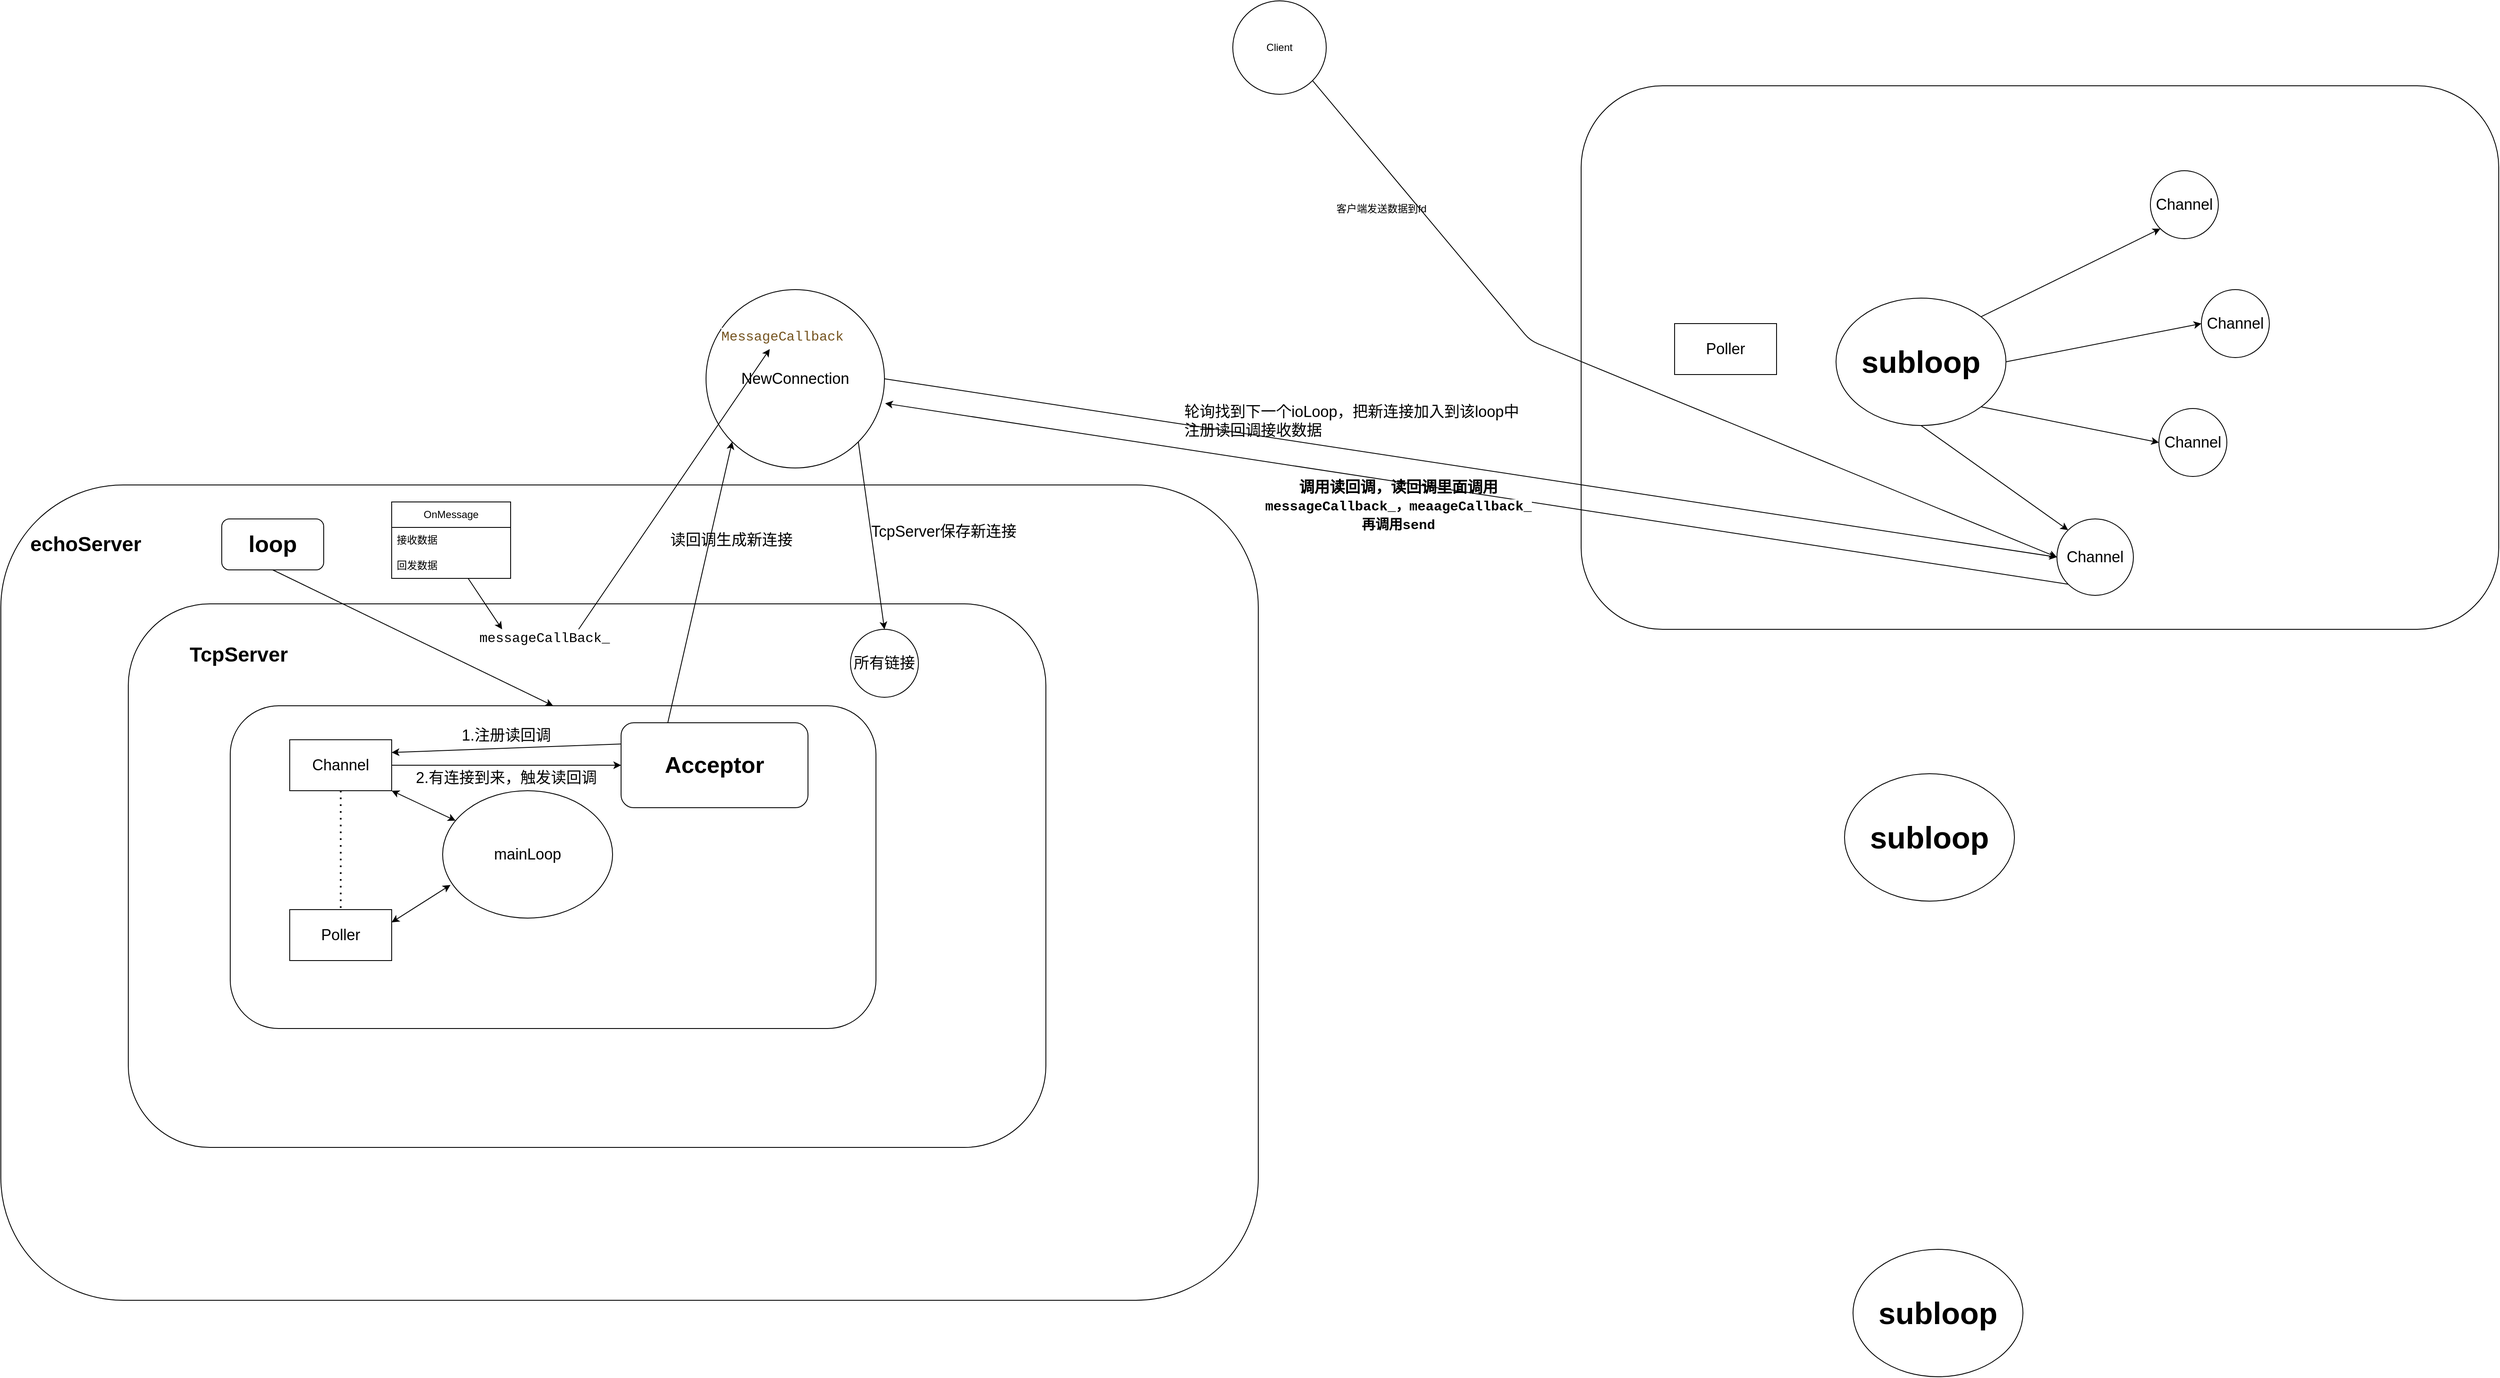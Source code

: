 <mxfile>
    <diagram id="GKJI6IiCjOga6hqEYsiZ" name="Page-1">
        <mxGraphModel dx="495" dy="579" grid="1" gridSize="10" guides="1" tooltips="1" connect="1" arrows="1" fold="1" page="1" pageScale="1" pageWidth="4681" pageHeight="3300" math="0" shadow="0">
            <root>
                <mxCell id="0"/>
                <mxCell id="1" parent="0"/>
                <mxCell id="39" value="&lt;h1&gt;&lt;br&gt;&lt;/h1&gt;" style="rounded=1;whiteSpace=wrap;html=1;fontSize=18;" parent="1" vertex="1">
                    <mxGeometry x="2190" y="240" width="1080" height="640" as="geometry"/>
                </mxCell>
                <mxCell id="7" value="" style="rounded=1;whiteSpace=wrap;html=1;" parent="1" vertex="1">
                    <mxGeometry x="330" y="710" width="1480" height="960" as="geometry"/>
                </mxCell>
                <mxCell id="8" value="&lt;h1&gt;echoServer&lt;/h1&gt;" style="text;html=1;strokeColor=none;fillColor=none;align=center;verticalAlign=middle;whiteSpace=wrap;rounded=0;" parent="1" vertex="1">
                    <mxGeometry x="360" y="760" width="140" height="40" as="geometry"/>
                </mxCell>
                <mxCell id="14" value="&lt;h1&gt;&lt;br&gt;&lt;/h1&gt;" style="rounded=1;whiteSpace=wrap;html=1;fontSize=18;" parent="1" vertex="1">
                    <mxGeometry x="480" y="850" width="1080" height="640" as="geometry"/>
                </mxCell>
                <mxCell id="17" value="&lt;h1&gt;TcpServer&lt;/h1&gt;" style="text;html=1;strokeColor=none;fillColor=none;align=center;verticalAlign=middle;whiteSpace=wrap;rounded=0;" parent="1" vertex="1">
                    <mxGeometry x="540" y="890" width="140" height="40" as="geometry"/>
                </mxCell>
                <mxCell id="20" style="edgeStyle=none;html=1;exitX=0.5;exitY=1;exitDx=0;exitDy=0;entryX=0.5;entryY=0;entryDx=0;entryDy=0;fontSize=18;" parent="1" source="18" target="19" edge="1">
                    <mxGeometry relative="1" as="geometry"/>
                </mxCell>
                <mxCell id="18" value="&lt;h2&gt;loop&lt;/h2&gt;" style="rounded=1;whiteSpace=wrap;html=1;fontSize=18;" parent="1" vertex="1">
                    <mxGeometry x="590" y="750" width="120" height="60" as="geometry"/>
                </mxCell>
                <mxCell id="19" value="&lt;h2&gt;&lt;br&gt;&lt;/h2&gt;" style="rounded=1;whiteSpace=wrap;html=1;fontSize=18;" parent="1" vertex="1">
                    <mxGeometry x="600" y="970" width="760" height="380" as="geometry"/>
                </mxCell>
                <mxCell id="30" style="edgeStyle=none;html=1;exitX=0;exitY=0.25;exitDx=0;exitDy=0;entryX=1;entryY=0.25;entryDx=0;entryDy=0;fontSize=18;" parent="1" source="21" target="23" edge="1">
                    <mxGeometry relative="1" as="geometry"/>
                </mxCell>
                <mxCell id="21" value="&lt;h2&gt;Acceptor&lt;/h2&gt;" style="rounded=1;whiteSpace=wrap;html=1;fontSize=18;" parent="1" vertex="1">
                    <mxGeometry x="1060" y="990" width="220" height="100" as="geometry"/>
                </mxCell>
                <mxCell id="23" value="&lt;font style=&quot;font-size: 18px;&quot;&gt;Channel&lt;/font&gt;" style="rounded=0;whiteSpace=wrap;html=1;" parent="1" vertex="1">
                    <mxGeometry x="670" y="1010" width="120" height="60" as="geometry"/>
                </mxCell>
                <mxCell id="24" value="&lt;font style=&quot;font-size: 18px;&quot;&gt;Poller&lt;/font&gt;" style="rounded=0;whiteSpace=wrap;html=1;" parent="1" vertex="1">
                    <mxGeometry x="670" y="1210" width="120" height="60" as="geometry"/>
                </mxCell>
                <mxCell id="26" value="mainLoop" style="ellipse;whiteSpace=wrap;html=1;fontSize=18;" parent="1" vertex="1">
                    <mxGeometry x="850" y="1070" width="200" height="150" as="geometry"/>
                </mxCell>
                <mxCell id="27" value="" style="endArrow=classic;startArrow=classic;html=1;fontSize=18;exitX=1;exitY=1;exitDx=0;exitDy=0;" parent="1" source="23" target="26" edge="1">
                    <mxGeometry width="50" height="50" relative="1" as="geometry">
                        <mxPoint x="920" y="1160" as="sourcePoint"/>
                        <mxPoint x="970" y="1110" as="targetPoint"/>
                    </mxGeometry>
                </mxCell>
                <mxCell id="28" value="" style="endArrow=classic;startArrow=classic;html=1;fontSize=18;exitX=1;exitY=0.25;exitDx=0;exitDy=0;entryX=0.046;entryY=0.74;entryDx=0;entryDy=0;entryPerimeter=0;" parent="1" source="24" target="26" edge="1">
                    <mxGeometry width="50" height="50" relative="1" as="geometry">
                        <mxPoint x="920" y="1160" as="sourcePoint"/>
                        <mxPoint x="970" y="1110" as="targetPoint"/>
                    </mxGeometry>
                </mxCell>
                <mxCell id="31" value="1.注册读回调" style="text;html=1;strokeColor=none;fillColor=none;align=center;verticalAlign=middle;whiteSpace=wrap;rounded=0;fontSize=18;" parent="1" vertex="1">
                    <mxGeometry x="850" y="990" width="150" height="30" as="geometry"/>
                </mxCell>
                <mxCell id="32" value="" style="endArrow=none;dashed=1;html=1;dashPattern=1 3;strokeWidth=2;fontSize=18;exitX=0.5;exitY=1;exitDx=0;exitDy=0;entryX=0.5;entryY=0;entryDx=0;entryDy=0;" parent="1" source="23" target="24" edge="1">
                    <mxGeometry width="50" height="50" relative="1" as="geometry">
                        <mxPoint x="920" y="1070" as="sourcePoint"/>
                        <mxPoint x="970" y="1020" as="targetPoint"/>
                    </mxGeometry>
                </mxCell>
                <mxCell id="34" value="2.有连接到来，触发读回调" style="text;html=1;strokeColor=none;fillColor=none;align=center;verticalAlign=middle;whiteSpace=wrap;rounded=0;fontSize=18;" parent="1" vertex="1">
                    <mxGeometry x="810" y="1040" width="230" height="30" as="geometry"/>
                </mxCell>
                <mxCell id="35" value="" style="endArrow=classic;html=1;fontSize=18;exitX=1;exitY=0.5;exitDx=0;exitDy=0;entryX=0;entryY=0.5;entryDx=0;entryDy=0;" parent="1" source="23" target="21" edge="1">
                    <mxGeometry width="50" height="50" relative="1" as="geometry">
                        <mxPoint x="920" y="1020" as="sourcePoint"/>
                        <mxPoint x="970" y="970" as="targetPoint"/>
                    </mxGeometry>
                </mxCell>
                <mxCell id="60" style="edgeStyle=none;html=1;exitX=1;exitY=0;exitDx=0;exitDy=0;entryX=0;entryY=1;entryDx=0;entryDy=0;fontSize=18;" parent="1" source="36" target="56" edge="1">
                    <mxGeometry relative="1" as="geometry"/>
                </mxCell>
                <mxCell id="61" style="edgeStyle=none;html=1;exitX=1;exitY=0.5;exitDx=0;exitDy=0;entryX=0;entryY=0.5;entryDx=0;entryDy=0;fontSize=18;" parent="1" source="36" target="57" edge="1">
                    <mxGeometry relative="1" as="geometry"/>
                </mxCell>
                <mxCell id="62" style="edgeStyle=none;html=1;exitX=1;exitY=1;exitDx=0;exitDy=0;entryX=0;entryY=0.5;entryDx=0;entryDy=0;fontSize=18;" parent="1" source="36" target="58" edge="1">
                    <mxGeometry relative="1" as="geometry"/>
                </mxCell>
                <mxCell id="63" style="edgeStyle=none;html=1;exitX=0.5;exitY=1;exitDx=0;exitDy=0;entryX=0;entryY=0;entryDx=0;entryDy=0;fontSize=18;" parent="1" source="36" target="59" edge="1">
                    <mxGeometry relative="1" as="geometry"/>
                </mxCell>
                <mxCell id="36" value="&lt;h1&gt;subloop&lt;/h1&gt;" style="ellipse;whiteSpace=wrap;html=1;fontSize=18;" parent="1" vertex="1">
                    <mxGeometry x="2490" y="490" width="200" height="150" as="geometry"/>
                </mxCell>
                <mxCell id="37" value="&lt;h1&gt;subloop&lt;/h1&gt;" style="ellipse;whiteSpace=wrap;html=1;fontSize=18;" parent="1" vertex="1">
                    <mxGeometry x="2500" y="1050" width="200" height="150" as="geometry"/>
                </mxCell>
                <mxCell id="38" value="&lt;h1&gt;subloop&lt;/h1&gt;" style="ellipse;whiteSpace=wrap;html=1;fontSize=18;" parent="1" vertex="1">
                    <mxGeometry x="2510" y="1610" width="200" height="150" as="geometry"/>
                </mxCell>
                <mxCell id="40" value="所有链接" style="ellipse;whiteSpace=wrap;html=1;aspect=fixed;fontSize=18;" parent="1" vertex="1">
                    <mxGeometry x="1330" y="880" width="80" height="80" as="geometry"/>
                </mxCell>
                <mxCell id="47" style="edgeStyle=none;html=1;exitX=1;exitY=1;exitDx=0;exitDy=0;entryX=0.5;entryY=0;entryDx=0;entryDy=0;fontSize=18;" parent="1" source="44" target="40" edge="1">
                    <mxGeometry relative="1" as="geometry"/>
                </mxCell>
                <mxCell id="77" style="edgeStyle=none;html=1;exitX=1;exitY=0.5;exitDx=0;exitDy=0;entryX=0;entryY=0.5;entryDx=0;entryDy=0;" parent="1" source="44" target="59" edge="1">
                    <mxGeometry relative="1" as="geometry"/>
                </mxCell>
                <mxCell id="44" value="NewConnection" style="ellipse;whiteSpace=wrap;html=1;aspect=fixed;fontSize=18;" parent="1" vertex="1">
                    <mxGeometry x="1160" y="480" width="210" height="210" as="geometry"/>
                </mxCell>
                <mxCell id="45" value="" style="endArrow=classic;html=1;fontSize=18;exitX=0.25;exitY=0;exitDx=0;exitDy=0;entryX=0;entryY=1;entryDx=0;entryDy=0;" parent="1" source="21" target="44" edge="1">
                    <mxGeometry width="50" height="50" relative="1" as="geometry">
                        <mxPoint x="1260" y="940" as="sourcePoint"/>
                        <mxPoint x="1310" y="890" as="targetPoint"/>
                    </mxGeometry>
                </mxCell>
                <mxCell id="46" value="读回调生成新连接" style="text;html=1;strokeColor=none;fillColor=none;align=center;verticalAlign=middle;whiteSpace=wrap;rounded=0;fontSize=18;" parent="1" vertex="1">
                    <mxGeometry x="1040" y="760" width="300" height="30" as="geometry"/>
                </mxCell>
                <mxCell id="48" value="TcpServer保存新连接" style="text;html=1;strokeColor=none;fillColor=none;align=center;verticalAlign=middle;whiteSpace=wrap;rounded=0;fontSize=18;" parent="1" vertex="1">
                    <mxGeometry x="1340" y="750" width="200" height="30" as="geometry"/>
                </mxCell>
                <mxCell id="49" value="&lt;div style=&quot;text-align: left;&quot;&gt;&lt;span style=&quot;background-color: initial;&quot;&gt;轮询找到下一个ioLoop，把新连接加入到该loop中&lt;/span&gt;&lt;/div&gt;&lt;div style=&quot;text-align: left;&quot;&gt;&lt;span style=&quot;background-color: initial;&quot;&gt;注册读回调接收数据&lt;/span&gt;&lt;/div&gt;" style="text;html=1;strokeColor=none;fillColor=none;align=center;verticalAlign=middle;whiteSpace=wrap;rounded=0;fontSize=18;" parent="1" vertex="1">
                    <mxGeometry x="1710" y="620" width="420" height="30" as="geometry"/>
                </mxCell>
                <mxCell id="54" value="&lt;font style=&quot;font-size: 18px;&quot;&gt;Poller&lt;/font&gt;" style="rounded=0;whiteSpace=wrap;html=1;" parent="1" vertex="1">
                    <mxGeometry x="2300" y="520" width="120" height="60" as="geometry"/>
                </mxCell>
                <mxCell id="56" value="Channel" style="ellipse;whiteSpace=wrap;html=1;aspect=fixed;fontSize=18;" parent="1" vertex="1">
                    <mxGeometry x="2860" y="340" width="80" height="80" as="geometry"/>
                </mxCell>
                <mxCell id="57" value="Channel" style="ellipse;whiteSpace=wrap;html=1;aspect=fixed;fontSize=18;" parent="1" vertex="1">
                    <mxGeometry x="2920" y="480" width="80" height="80" as="geometry"/>
                </mxCell>
                <mxCell id="58" value="Channel" style="ellipse;whiteSpace=wrap;html=1;aspect=fixed;fontSize=18;" parent="1" vertex="1">
                    <mxGeometry x="2870" y="620" width="80" height="80" as="geometry"/>
                </mxCell>
                <mxCell id="81" style="edgeStyle=none;html=1;exitX=0;exitY=1;exitDx=0;exitDy=0;entryX=1.004;entryY=0.638;entryDx=0;entryDy=0;entryPerimeter=0;" parent="1" source="59" target="44" edge="1">
                    <mxGeometry relative="1" as="geometry"/>
                </mxCell>
                <mxCell id="59" value="Channel" style="ellipse;whiteSpace=wrap;html=1;aspect=fixed;fontSize=18;" parent="1" vertex="1">
                    <mxGeometry x="2750" y="750" width="90" height="90" as="geometry"/>
                </mxCell>
                <mxCell id="65" value="OnMessage" style="swimlane;fontStyle=0;childLayout=stackLayout;horizontal=1;startSize=30;horizontalStack=0;resizeParent=1;resizeParentMax=0;resizeLast=0;collapsible=1;marginBottom=0;whiteSpace=wrap;html=1;" parent="1" vertex="1">
                    <mxGeometry x="790" y="730" width="140" height="90" as="geometry"/>
                </mxCell>
                <mxCell id="66" value="接收数据" style="text;strokeColor=none;fillColor=none;align=left;verticalAlign=middle;spacingLeft=4;spacingRight=4;overflow=hidden;points=[[0,0.5],[1,0.5]];portConstraint=eastwest;rotatable=0;whiteSpace=wrap;html=1;" parent="65" vertex="1">
                    <mxGeometry y="30" width="140" height="30" as="geometry"/>
                </mxCell>
                <mxCell id="67" value="回发数据" style="text;strokeColor=none;fillColor=none;align=left;verticalAlign=middle;spacingLeft=4;spacingRight=4;overflow=hidden;points=[[0,0.5],[1,0.5]];portConstraint=eastwest;rotatable=0;whiteSpace=wrap;html=1;" parent="65" vertex="1">
                    <mxGeometry y="60" width="140" height="30" as="geometry"/>
                </mxCell>
                <mxCell id="75" style="edgeStyle=none;html=1;exitX=0.75;exitY=0;exitDx=0;exitDy=0;entryX=0.25;entryY=1;entryDx=0;entryDy=0;" parent="1" source="69" target="76" edge="1">
                    <mxGeometry relative="1" as="geometry"/>
                </mxCell>
                <mxCell id="69" value="&lt;div style=&quot;background-color: rgb(255, 255, 255); font-family: Consolas, &amp;quot;Courier New&amp;quot;, monospace; font-size: 16px; line-height: 22px;&quot;&gt;messageCallBack_&lt;/div&gt;" style="text;html=1;strokeColor=none;fillColor=none;align=center;verticalAlign=middle;whiteSpace=wrap;rounded=0;" parent="1" vertex="1">
                    <mxGeometry x="890" y="880" width="160" height="20" as="geometry"/>
                </mxCell>
                <mxCell id="71" value="" style="endArrow=classic;html=1;" parent="1" edge="1">
                    <mxGeometry width="50" height="50" relative="1" as="geometry">
                        <mxPoint x="880" y="820" as="sourcePoint"/>
                        <mxPoint x="920" y="880" as="targetPoint"/>
                    </mxGeometry>
                </mxCell>
                <mxCell id="76" value="&lt;div style=&quot;background-color: rgb(255, 255, 255); font-family: Consolas, &amp;quot;Courier New&amp;quot;, monospace; font-size: 16px; line-height: 22px;&quot;&gt;&lt;span style=&quot;color: #74531f;&quot;&gt;MessageCallback&lt;/span&gt;&lt;/div&gt;" style="text;html=1;strokeColor=none;fillColor=none;align=center;verticalAlign=middle;whiteSpace=wrap;rounded=0;" parent="1" vertex="1">
                    <mxGeometry x="1220" y="520" width="60" height="30" as="geometry"/>
                </mxCell>
                <mxCell id="78" value="Client" style="ellipse;whiteSpace=wrap;html=1;aspect=fixed;" parent="1" vertex="1">
                    <mxGeometry x="1780" y="140" width="110" height="110" as="geometry"/>
                </mxCell>
                <mxCell id="79" value="" style="endArrow=classic;html=1;exitX=1;exitY=1;exitDx=0;exitDy=0;entryX=0;entryY=0.5;entryDx=0;entryDy=0;" parent="1" source="78" target="59" edge="1">
                    <mxGeometry width="50" height="50" relative="1" as="geometry">
                        <mxPoint x="2130" y="710" as="sourcePoint"/>
                        <mxPoint x="2180" y="660" as="targetPoint"/>
                        <Array as="points">
                            <mxPoint x="2130" y="540"/>
                        </Array>
                    </mxGeometry>
                </mxCell>
                <mxCell id="80" value="客户端发送数据到fd" style="text;html=1;strokeColor=none;fillColor=none;align=center;verticalAlign=middle;whiteSpace=wrap;rounded=0;" parent="1" vertex="1">
                    <mxGeometry x="1880" y="370" width="150" height="30" as="geometry"/>
                </mxCell>
                <mxCell id="82" value="&lt;h2&gt;调用读回调，读回调里面调用&lt;span style=&quot;background-color: rgb(255, 255, 255); font-family: Consolas, &amp;quot;Courier New&amp;quot;, monospace; font-size: 16px;&quot;&gt;messageCallback_，meaageCallback_再调用send&lt;/span&gt;&lt;/h2&gt;" style="text;html=1;strokeColor=none;fillColor=none;align=center;verticalAlign=middle;whiteSpace=wrap;rounded=0;" parent="1" vertex="1">
                    <mxGeometry x="1810" y="720" width="330" height="30" as="geometry"/>
                </mxCell>
            </root>
        </mxGraphModel>
    </diagram>
</mxfile>